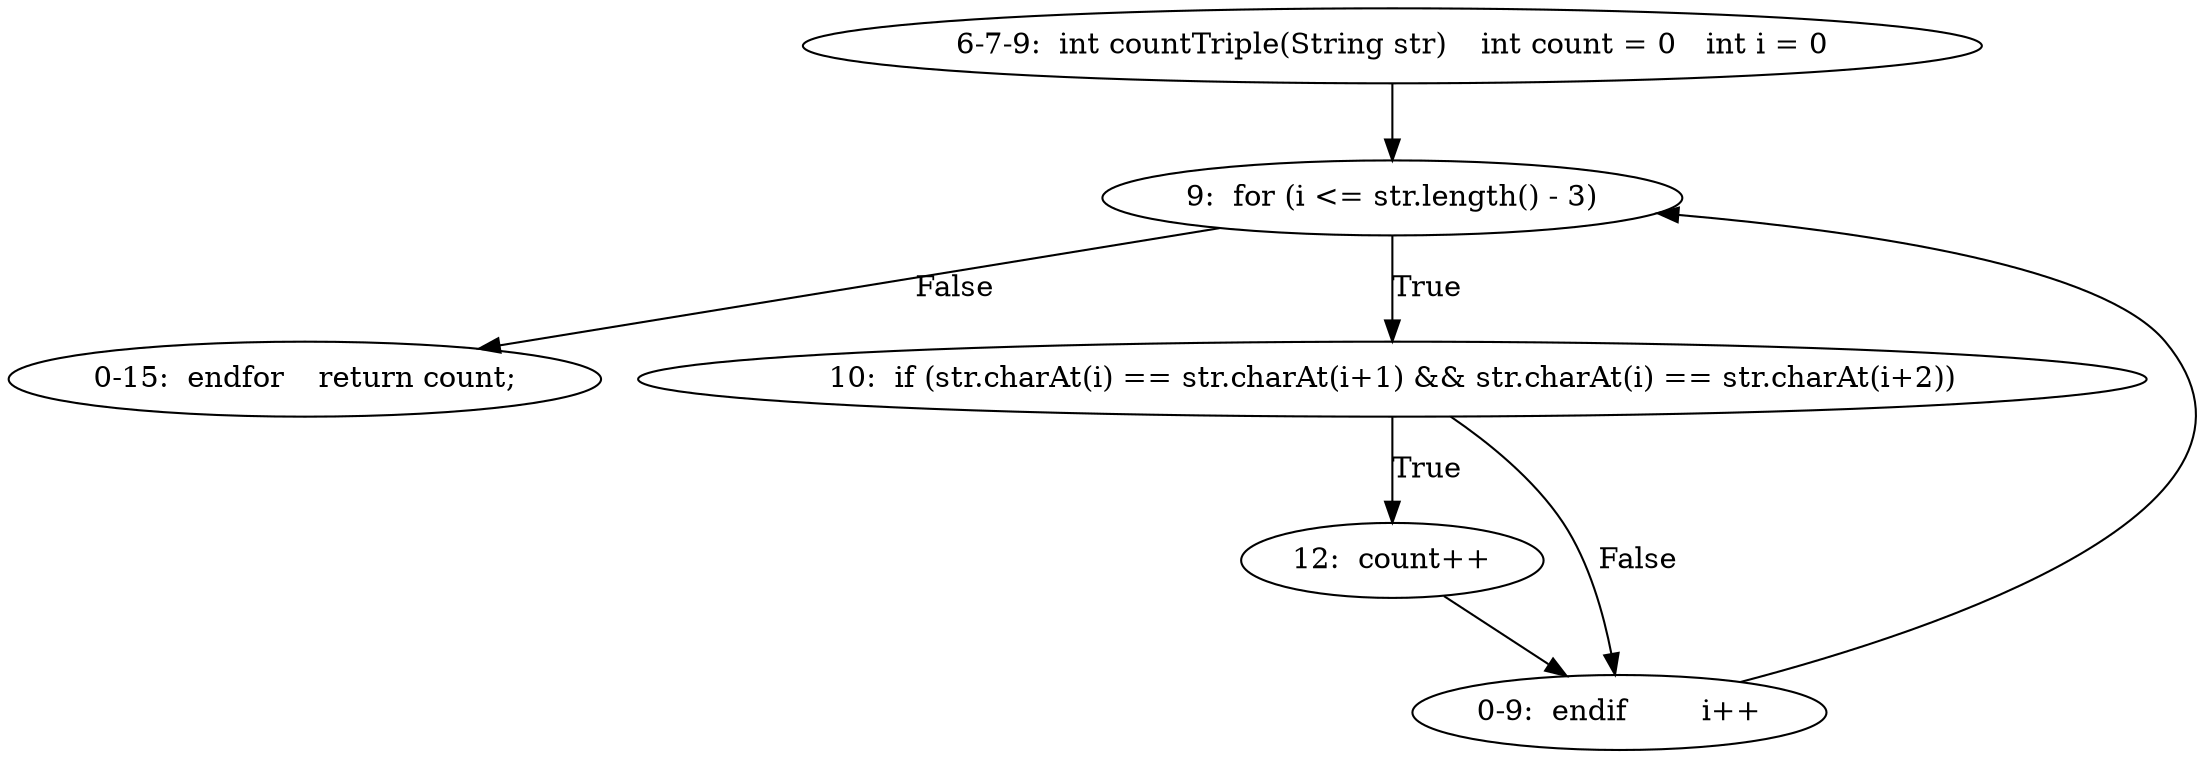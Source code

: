 digraph result_test { 
// graph-vertices
  a2  [label="6-7-9:  int countTriple(String str)	int count = 0	int i = 0"]; 
  3  [label="9:  for (i <= str.length() - 3)"]; 
  a3  [label="0-15:  endfor	return count;"]; 
  6  [label="10:  if (str.charAt(i) == str.charAt(i+1) && str.charAt(i) == str.charAt(i+2))"]; 
  7  [label="12:  count++"]; 
  a4  [label="0-9:  endif	i++"]; 
// graph-edges
  a2 -> 3;
  3 -> a3  [label="False"]; 
  3 -> 6  [label="True"]; 
  6 -> 7  [label="True"]; 
  7 -> a4;
  6 -> a4  [label="False"]; 
  a4 -> 3;
}